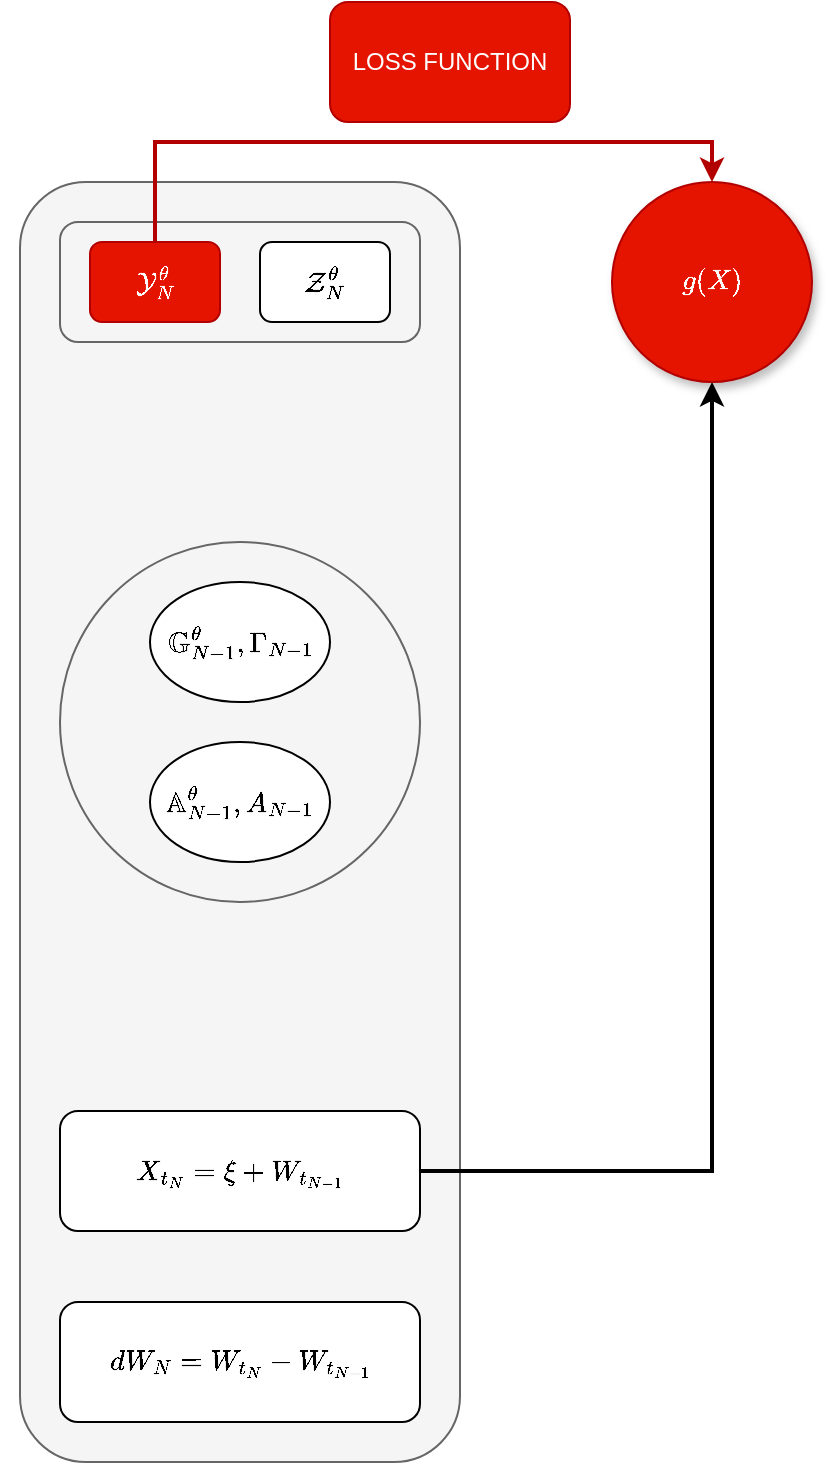 <mxfile version="14.6.3" type="device"><diagram id="IZcnp5c8k4crq5zDbMp4" name="Page-1"><mxGraphModel dx="1670" dy="1138" grid="1" gridSize="10" guides="1" tooltips="1" connect="1" arrows="1" fold="1" page="1" pageScale="1" pageWidth="827" pageHeight="1169" math="1" shadow="0"><root><mxCell id="0"/><mxCell id="1" parent="0"/><mxCell id="EkdkF9eHQyH9RwOBKJqJ-4" value="" style="rounded=1;whiteSpace=wrap;html=1;fillColor=#f5f5f5;strokeColor=#666666;fontColor=#333333;" vertex="1" parent="1"><mxGeometry x="216" y="160" width="220" height="640" as="geometry"/></mxCell><mxCell id="EkdkF9eHQyH9RwOBKJqJ-2" value="" style="ellipse;whiteSpace=wrap;html=1;shadow=0;sketch=0;fillColor=#f5f5f5;strokeColor=#666666;fontColor=#333333;" vertex="1" parent="1"><mxGeometry x="236" y="340" width="180" height="180" as="geometry"/></mxCell><mxCell id="EkdkF9eHQyH9RwOBKJqJ-1" value="" style="rounded=1;whiteSpace=wrap;html=1;fillColor=#f5f5f5;strokeColor=#666666;fontColor=#333333;" vertex="1" parent="1"><mxGeometry x="236" y="180" width="180" height="60" as="geometry"/></mxCell><mxCell id="EkdkF9eHQyH9RwOBKJqJ-87" style="edgeStyle=orthogonalEdgeStyle;rounded=0;orthogonalLoop=1;jettySize=auto;html=1;entryX=0.5;entryY=1;entryDx=0;entryDy=0;strokeWidth=2;" edge="1" parent="1" source="EkdkF9eHQyH9RwOBKJqJ-3" target="EkdkF9eHQyH9RwOBKJqJ-84"><mxGeometry relative="1" as="geometry"/></mxCell><mxCell id="EkdkF9eHQyH9RwOBKJqJ-3" value="$$X_{t_{N}}=\xi+W_{t_{N-1}}$$" style="rounded=1;whiteSpace=wrap;html=1;" vertex="1" parent="1"><mxGeometry x="236" y="624.5" width="180" height="60" as="geometry"/></mxCell><mxCell id="EkdkF9eHQyH9RwOBKJqJ-11" value="$$dW_{N}=W_{t_{N}}-W_{t_{N-1}}$$" style="rounded=1;whiteSpace=wrap;html=1;" vertex="1" parent="1"><mxGeometry x="236" y="720" width="180" height="60" as="geometry"/></mxCell><mxCell id="EkdkF9eHQyH9RwOBKJqJ-36" value="&lt;span&gt;$$\mathbb{G}_{N-1}^{\theta},\Gamma_{N-1}$$&lt;/span&gt;" style="ellipse;whiteSpace=wrap;html=1;rounded=1;shadow=0;sketch=0;" vertex="1" parent="1"><mxGeometry x="281" y="360" width="90" height="60" as="geometry"/></mxCell><mxCell id="EkdkF9eHQyH9RwOBKJqJ-38" value="&lt;span&gt;$$\mathbb{A}_{N-1}^{\theta},A_{N-1}$$&lt;/span&gt;" style="ellipse;whiteSpace=wrap;html=1;rounded=1;shadow=0;sketch=0;" vertex="1" parent="1"><mxGeometry x="281" y="440" width="90" height="60" as="geometry"/></mxCell><mxCell id="EkdkF9eHQyH9RwOBKJqJ-86" style="edgeStyle=orthogonalEdgeStyle;rounded=0;orthogonalLoop=1;jettySize=auto;html=1;entryX=0.5;entryY=0;entryDx=0;entryDy=0;strokeWidth=2;fillColor=#e51400;strokeColor=#B20000;" edge="1" parent="1" source="EkdkF9eHQyH9RwOBKJqJ-40" target="EkdkF9eHQyH9RwOBKJqJ-84"><mxGeometry relative="1" as="geometry"><Array as="points"><mxPoint x="284" y="140"/><mxPoint x="562" y="140"/></Array></mxGeometry></mxCell><mxCell id="EkdkF9eHQyH9RwOBKJqJ-40" value="&lt;span&gt;$$\mathcal{Y}_{N}^{\theta}$$&lt;/span&gt;" style="rounded=1;whiteSpace=wrap;html=1;shadow=0;sketch=0;fillColor=#e51400;strokeColor=#B20000;fontColor=#ffffff;" vertex="1" parent="1"><mxGeometry x="251" y="190" width="65" height="40" as="geometry"/></mxCell><mxCell id="EkdkF9eHQyH9RwOBKJqJ-41" value="&lt;span&gt;$$\mathcal{Z}_{N}^{\theta}$$&lt;/span&gt;" style="rounded=1;whiteSpace=wrap;html=1;shadow=0;sketch=0;" vertex="1" parent="1"><mxGeometry x="336" y="190" width="65" height="40" as="geometry"/></mxCell><mxCell id="EkdkF9eHQyH9RwOBKJqJ-84" value="$$g(X)$$" style="ellipse;whiteSpace=wrap;html=1;aspect=fixed;rounded=1;shadow=1;sketch=0;fillColor=#e51400;strokeColor=#B20000;fontColor=#ffffff;" vertex="1" parent="1"><mxGeometry x="512" y="160" width="100" height="100" as="geometry"/></mxCell><mxCell id="EkdkF9eHQyH9RwOBKJqJ-90" value="LOSS FUNCTION" style="rounded=1;whiteSpace=wrap;html=1;shadow=0;sketch=0;strokeColor=#B20000;fillColor=#e51400;fontColor=#ffffff;" vertex="1" parent="1"><mxGeometry x="371" y="70" width="120" height="60" as="geometry"/></mxCell></root></mxGraphModel></diagram></mxfile>